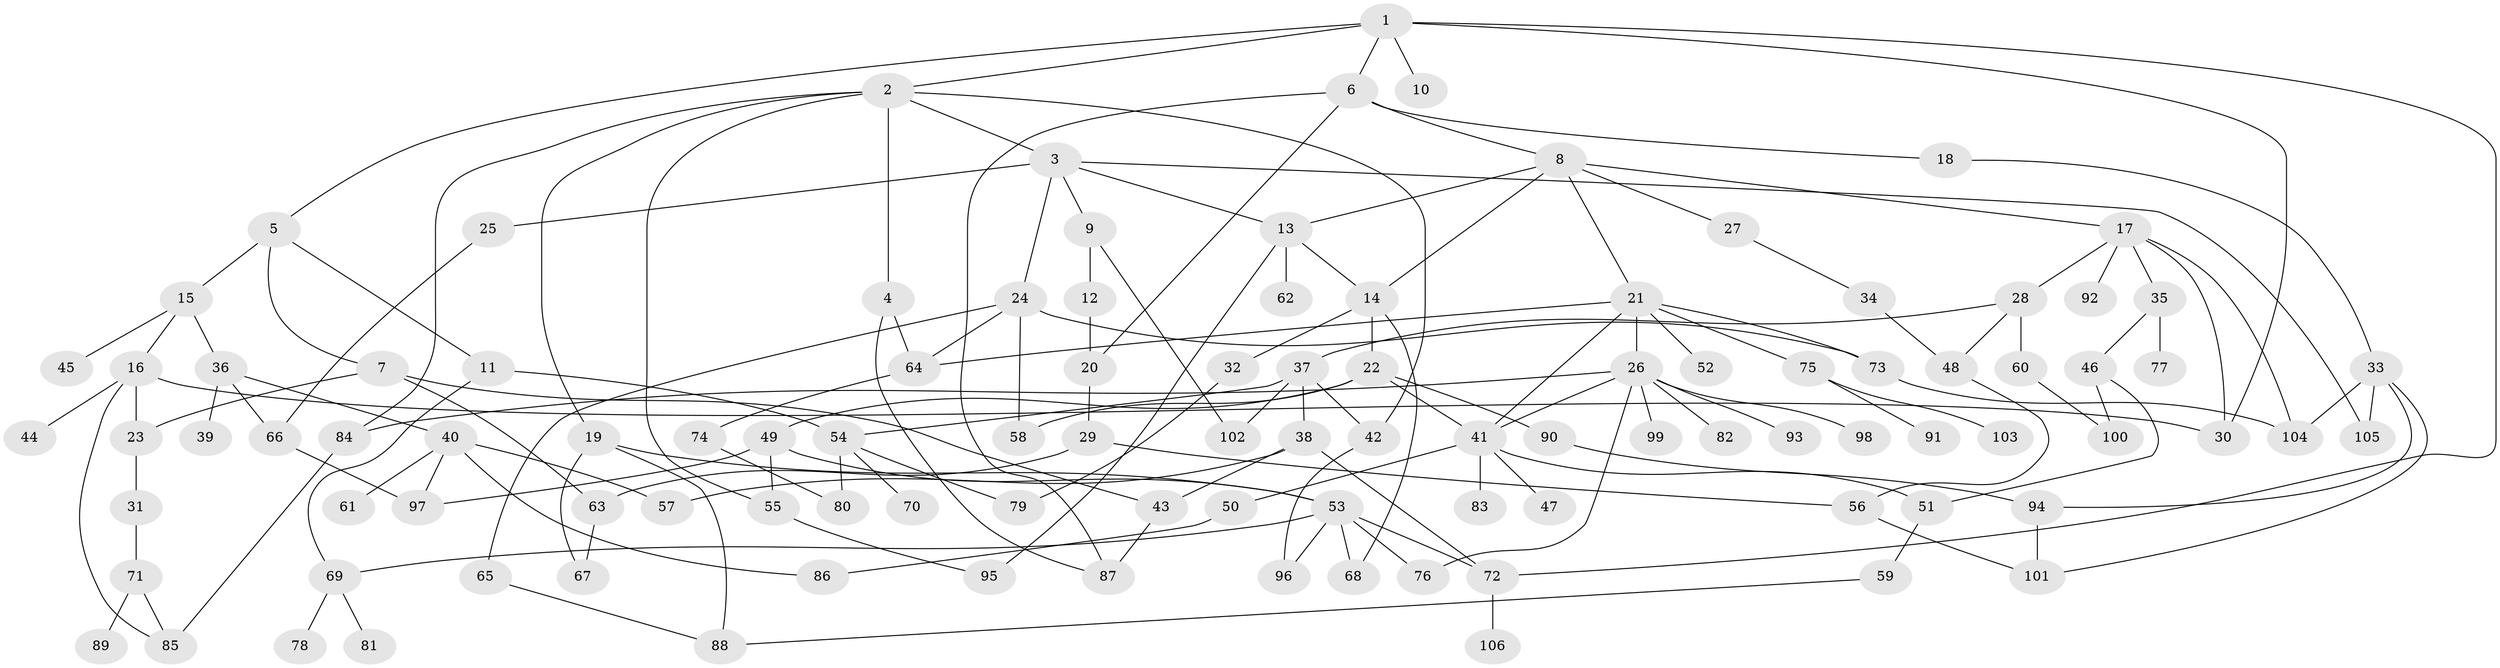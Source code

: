 // coarse degree distribution, {4: 0.20454545454545456, 9: 0.022727272727272728, 12: 0.022727272727272728, 8: 0.022727272727272728, 6: 0.11363636363636363, 5: 0.18181818181818182, 3: 0.18181818181818182, 2: 0.13636363636363635, 1: 0.11363636363636363}
// Generated by graph-tools (version 1.1) at 2025/48/03/04/25 22:48:51]
// undirected, 106 vertices, 156 edges
graph export_dot {
  node [color=gray90,style=filled];
  1;
  2;
  3;
  4;
  5;
  6;
  7;
  8;
  9;
  10;
  11;
  12;
  13;
  14;
  15;
  16;
  17;
  18;
  19;
  20;
  21;
  22;
  23;
  24;
  25;
  26;
  27;
  28;
  29;
  30;
  31;
  32;
  33;
  34;
  35;
  36;
  37;
  38;
  39;
  40;
  41;
  42;
  43;
  44;
  45;
  46;
  47;
  48;
  49;
  50;
  51;
  52;
  53;
  54;
  55;
  56;
  57;
  58;
  59;
  60;
  61;
  62;
  63;
  64;
  65;
  66;
  67;
  68;
  69;
  70;
  71;
  72;
  73;
  74;
  75;
  76;
  77;
  78;
  79;
  80;
  81;
  82;
  83;
  84;
  85;
  86;
  87;
  88;
  89;
  90;
  91;
  92;
  93;
  94;
  95;
  96;
  97;
  98;
  99;
  100;
  101;
  102;
  103;
  104;
  105;
  106;
  1 -- 2;
  1 -- 5;
  1 -- 6;
  1 -- 10;
  1 -- 72;
  1 -- 30;
  2 -- 3;
  2 -- 4;
  2 -- 19;
  2 -- 55;
  2 -- 84;
  2 -- 42;
  3 -- 9;
  3 -- 13;
  3 -- 24;
  3 -- 25;
  3 -- 105;
  4 -- 64;
  4 -- 87;
  5 -- 7;
  5 -- 11;
  5 -- 15;
  6 -- 8;
  6 -- 18;
  6 -- 20;
  6 -- 87;
  7 -- 63;
  7 -- 23;
  7 -- 43;
  8 -- 17;
  8 -- 21;
  8 -- 27;
  8 -- 14;
  8 -- 13;
  9 -- 12;
  9 -- 102;
  11 -- 54;
  11 -- 69;
  12 -- 20;
  13 -- 14;
  13 -- 62;
  13 -- 95;
  14 -- 22;
  14 -- 32;
  14 -- 68;
  15 -- 16;
  15 -- 36;
  15 -- 45;
  16 -- 23;
  16 -- 44;
  16 -- 85;
  16 -- 30;
  17 -- 28;
  17 -- 30;
  17 -- 35;
  17 -- 92;
  17 -- 104;
  18 -- 33;
  19 -- 53;
  19 -- 67;
  19 -- 88;
  20 -- 29;
  21 -- 26;
  21 -- 52;
  21 -- 64;
  21 -- 75;
  21 -- 73;
  21 -- 41;
  22 -- 49;
  22 -- 58;
  22 -- 90;
  22 -- 41;
  23 -- 31;
  24 -- 65;
  24 -- 73;
  24 -- 64;
  24 -- 58;
  25 -- 66;
  26 -- 41;
  26 -- 76;
  26 -- 82;
  26 -- 84;
  26 -- 93;
  26 -- 98;
  26 -- 99;
  27 -- 34;
  28 -- 37;
  28 -- 48;
  28 -- 60;
  29 -- 56;
  29 -- 63;
  31 -- 71;
  32 -- 79;
  33 -- 101;
  33 -- 104;
  33 -- 94;
  33 -- 105;
  34 -- 48;
  35 -- 46;
  35 -- 77;
  36 -- 39;
  36 -- 40;
  36 -- 66;
  37 -- 38;
  37 -- 42;
  37 -- 102;
  37 -- 54;
  38 -- 43;
  38 -- 57;
  38 -- 72;
  40 -- 61;
  40 -- 86;
  40 -- 97;
  40 -- 57;
  41 -- 47;
  41 -- 50;
  41 -- 83;
  41 -- 51;
  42 -- 96;
  43 -- 87;
  46 -- 51;
  46 -- 100;
  48 -- 56;
  49 -- 55;
  49 -- 97;
  49 -- 53;
  50 -- 86;
  51 -- 59;
  53 -- 76;
  53 -- 69;
  53 -- 68;
  53 -- 96;
  53 -- 72;
  54 -- 70;
  54 -- 79;
  54 -- 80;
  55 -- 95;
  56 -- 101;
  59 -- 88;
  60 -- 100;
  63 -- 67;
  64 -- 74;
  65 -- 88;
  66 -- 97;
  69 -- 78;
  69 -- 81;
  71 -- 89;
  71 -- 85;
  72 -- 106;
  73 -- 104;
  74 -- 80;
  75 -- 91;
  75 -- 103;
  84 -- 85;
  90 -- 94;
  94 -- 101;
}
